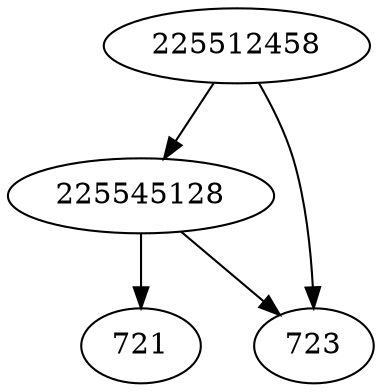 strict digraph  {
225545128;
721;
225512458;
723;
225545128 -> 723;
225545128 -> 721;
225512458 -> 723;
225512458 -> 225545128;
}
